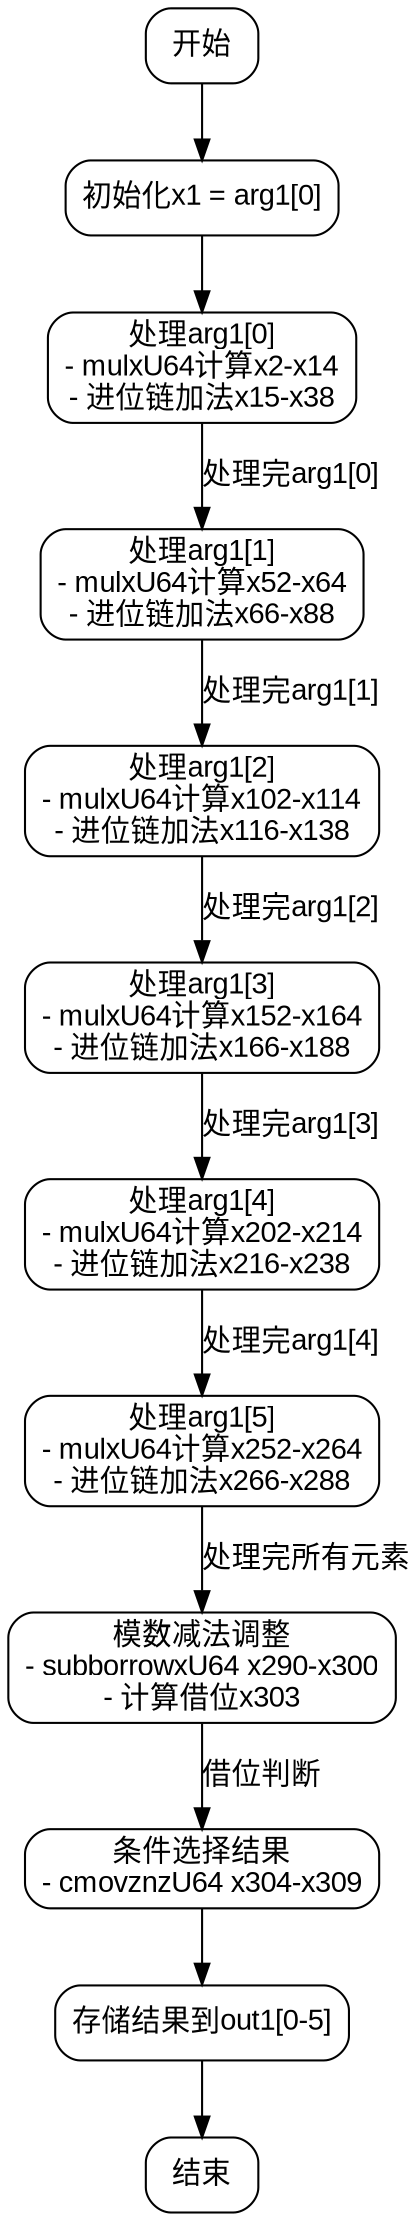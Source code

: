 
digraph flowchart {
    node [shape=rectangle, style="rounded", fontname="Arial"];
    edge [fontname="Arial"];

    start [label="开始"];
    init [label="初始化x1 = arg1[0]"];
    process_element_0 [label="处理arg1[0]\n- mulxU64计算x2-x14\n- 进位链加法x15-x38"];
    process_element_1 [label="处理arg1[1]\n- mulxU64计算x52-x64\n- 进位链加法x66-x88"];
    process_element_2 [label="处理arg1[2]\n- mulxU64计算x102-x114\n- 进位链加法x116-x138"];
    process_element_3 [label="处理arg1[3]\n- mulxU64计算x152-x164\n- 进位链加法x166-x188"];
    process_element_4 [label="处理arg1[4]\n- mulxU64计算x202-x214\n- 进位链加法x216-x238"];
    process_element_5 [label="处理arg1[5]\n- mulxU64计算x252-x264\n- 进位链加法x266-x288"];
    subtract_modulus [label="模数减法调整\n- subborrowxU64 x290-x300\n- 计算借位x303"];
    cmov_operations [label="条件选择结果\n- cmovznzU64 x304-x309"];
    store_result [label="存储结果到out1[0-5]"];
    end [label="结束"];

    start -> init;
    init -> process_element_0;
    process_element_0 -> process_element_1 [label="处理完arg1[0]"];
    process_element_1 -> process_element_2 [label="处理完arg1[1]"];
    process_element_2 -> process_element_3 [label="处理完arg1[2]"];
    process_element_3 -> process_element_4 [label="处理完arg1[3]"];
    process_element_4 -> process_element_5 [label="处理完arg1[4]"];
    process_element_5 -> subtract_modulus [label="处理完所有元素"];
    subtract_modulus -> cmov_operations [label="借位判断"];
    cmov_operations -> store_result;
    store_result -> end;
}

